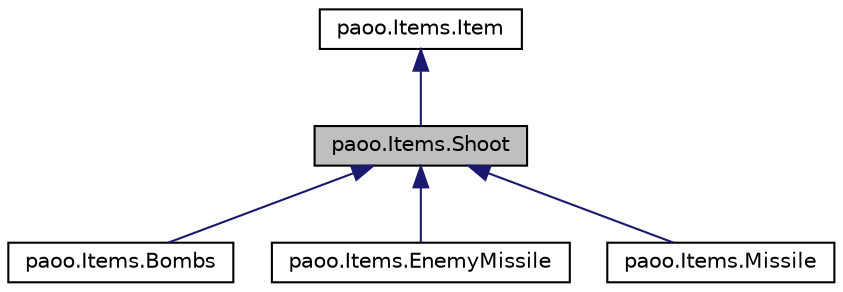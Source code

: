 digraph "paoo.Items.Shoot"
{
 // LATEX_PDF_SIZE
  edge [fontname="Helvetica",fontsize="10",labelfontname="Helvetica",labelfontsize="10"];
  node [fontname="Helvetica",fontsize="10",shape=record];
  Node0 [label="paoo.Items.Shoot",height=0.2,width=0.4,color="black", fillcolor="grey75", style="filled", fontcolor="black",tooltip=" "];
  Node1 -> Node0 [dir="back",color="midnightblue",fontsize="10",style="solid",fontname="Helvetica"];
  Node1 [label="paoo.Items.Item",height=0.2,width=0.4,color="black", fillcolor="white", style="filled",URL="$classpaoo_1_1_items_1_1_item.html",tooltip=" "];
  Node0 -> Node2 [dir="back",color="midnightblue",fontsize="10",style="solid",fontname="Helvetica"];
  Node2 [label="paoo.Items.Bombs",height=0.2,width=0.4,color="black", fillcolor="white", style="filled",URL="$classpaoo_1_1_items_1_1_bombs.html",tooltip=" "];
  Node0 -> Node3 [dir="back",color="midnightblue",fontsize="10",style="solid",fontname="Helvetica"];
  Node3 [label="paoo.Items.EnemyMissile",height=0.2,width=0.4,color="black", fillcolor="white", style="filled",URL="$classpaoo_1_1_items_1_1_enemy_missile.html",tooltip=" "];
  Node0 -> Node4 [dir="back",color="midnightblue",fontsize="10",style="solid",fontname="Helvetica"];
  Node4 [label="paoo.Items.Missile",height=0.2,width=0.4,color="black", fillcolor="white", style="filled",URL="$classpaoo_1_1_items_1_1_missile.html",tooltip=" "];
}
